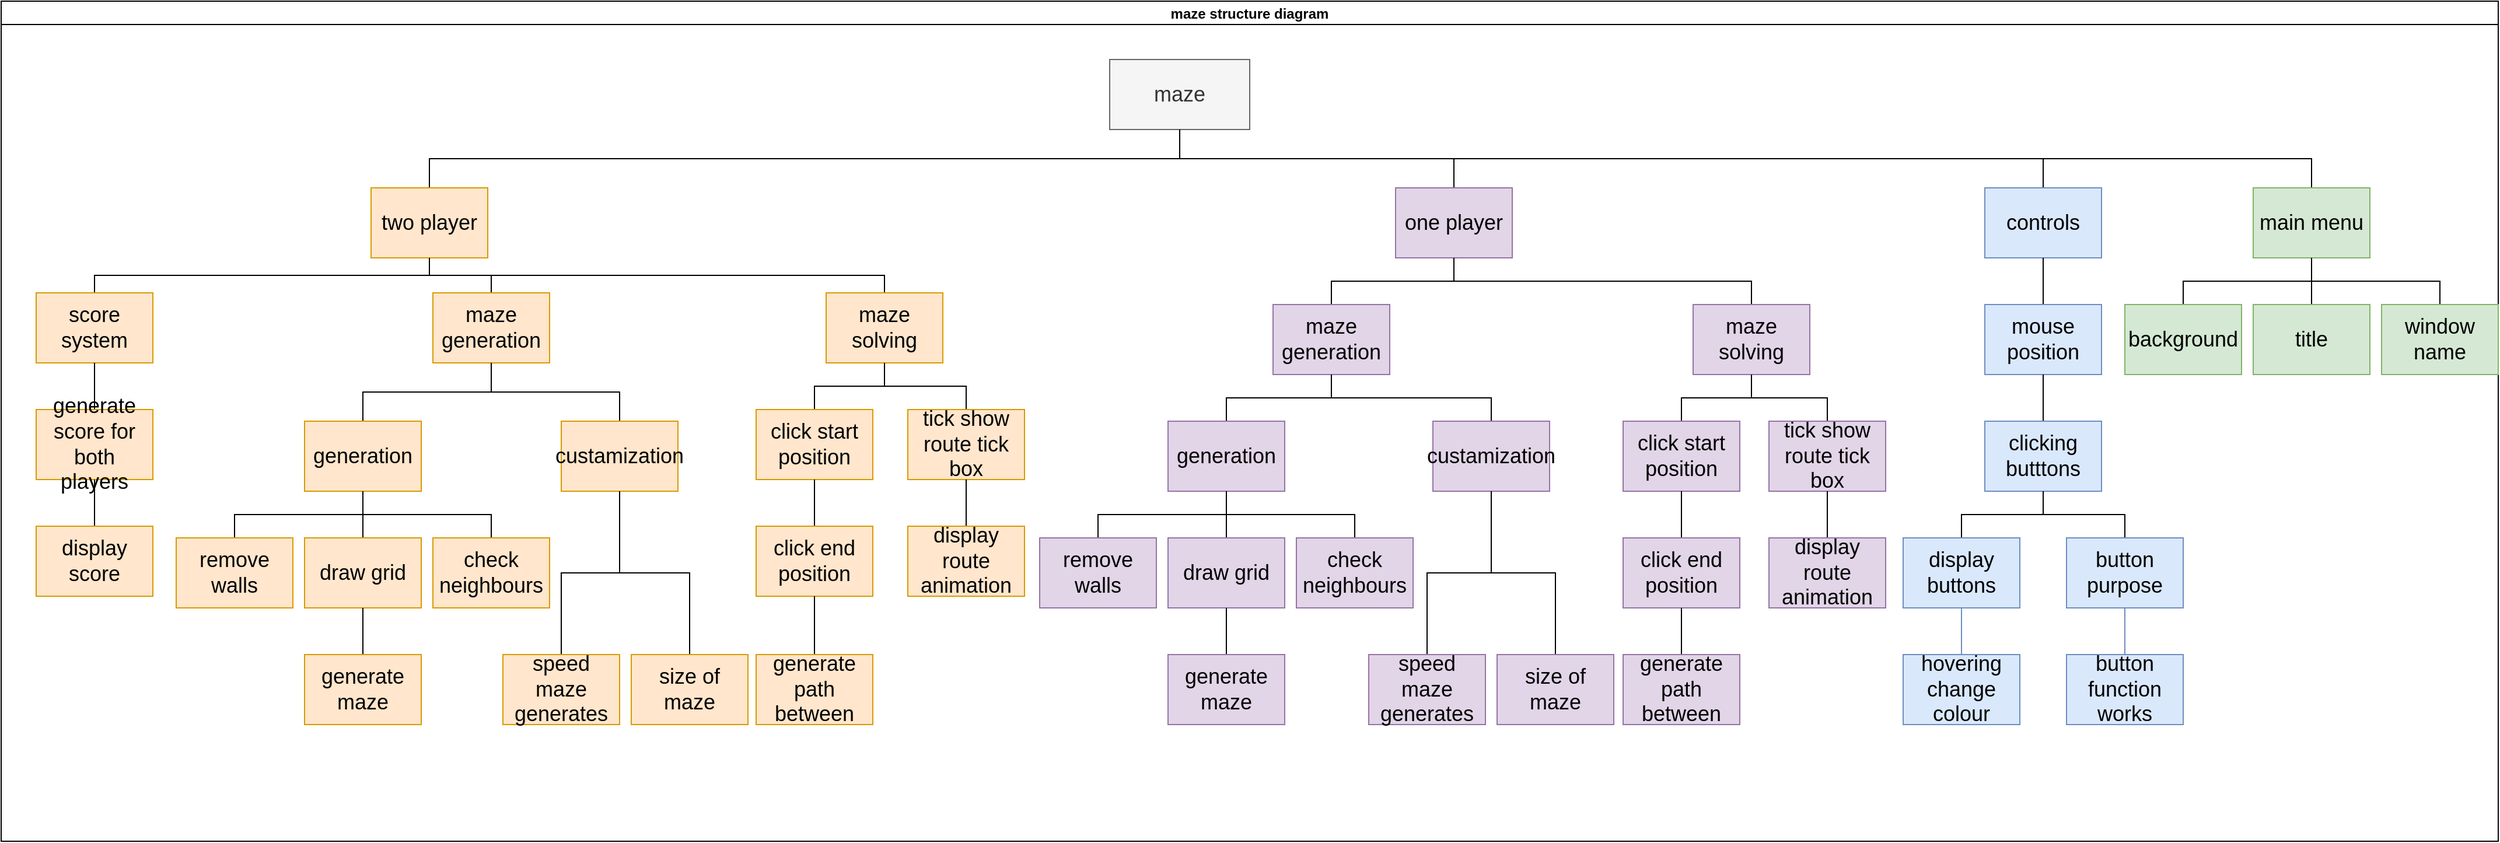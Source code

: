 <mxfile version="24.8.4">
  <diagram name="Page-1" id="97916047-d0de-89f5-080d-49f4d83e522f">
    <mxGraphModel dx="4143.5" dy="1243" grid="1" gridSize="10" guides="1" tooltips="1" connect="1" arrows="1" fold="1" page="1" pageScale="1.5" pageWidth="1169" pageHeight="827" background="none" math="0" shadow="0">
      <root>
        <mxCell id="0" />
        <mxCell id="1" parent="0" />
        <mxCell id="VyCxZXqjKWtcabLn1dJN-30" value="maze structure diagram" style="swimlane;startSize=20;horizontal=1;containerType=tree;newEdgeStyle={&quot;edgeStyle&quot;:&quot;elbowEdgeStyle&quot;,&quot;startArrow&quot;:&quot;none&quot;,&quot;endArrow&quot;:&quot;none&quot;};" vertex="1" parent="1">
          <mxGeometry x="-10" y="140" width="2140" height="720" as="geometry" />
        </mxCell>
        <UserObject label="maze" treeRoot="1" id="VyCxZXqjKWtcabLn1dJN-33">
          <mxCell style="whiteSpace=wrap;html=1;align=center;treeFolding=1;treeMoving=1;newEdgeStyle={&quot;edgeStyle&quot;:&quot;elbowEdgeStyle&quot;,&quot;startArrow&quot;:&quot;none&quot;,&quot;endArrow&quot;:&quot;none&quot;};fillColor=#f5f5f5;fontColor=#333333;strokeColor=#666666;fontSize=18;" vertex="1" parent="VyCxZXqjKWtcabLn1dJN-30">
            <mxGeometry x="950" y="50" width="120" height="60" as="geometry" />
          </mxCell>
        </UserObject>
        <mxCell id="VyCxZXqjKWtcabLn1dJN-31" value="" style="edgeStyle=elbowEdgeStyle;elbow=vertical;sourcePerimeterSpacing=0;targetPerimeterSpacing=0;startArrow=none;endArrow=none;rounded=0;curved=0;fontSize=18;" edge="1" parent="VyCxZXqjKWtcabLn1dJN-30" source="VyCxZXqjKWtcabLn1dJN-33" target="VyCxZXqjKWtcabLn1dJN-34">
          <mxGeometry relative="1" as="geometry" />
        </mxCell>
        <mxCell id="VyCxZXqjKWtcabLn1dJN-34" value="one player" style="whiteSpace=wrap;html=1;align=center;verticalAlign=middle;treeFolding=1;treeMoving=1;newEdgeStyle={&quot;edgeStyle&quot;:&quot;elbowEdgeStyle&quot;,&quot;startArrow&quot;:&quot;none&quot;,&quot;endArrow&quot;:&quot;none&quot;};fillColor=#e1d5e7;strokeColor=#9673a6;fontSize=18;" vertex="1" parent="VyCxZXqjKWtcabLn1dJN-30">
          <mxGeometry x="1195" y="160" width="100" height="60" as="geometry" />
        </mxCell>
        <mxCell id="VyCxZXqjKWtcabLn1dJN-62" value="" style="edgeStyle=elbowEdgeStyle;elbow=vertical;sourcePerimeterSpacing=0;targetPerimeterSpacing=0;startArrow=none;endArrow=none;rounded=0;curved=0;fontSize=18;" edge="1" target="VyCxZXqjKWtcabLn1dJN-63" source="VyCxZXqjKWtcabLn1dJN-34" parent="VyCxZXqjKWtcabLn1dJN-30">
          <mxGeometry relative="1" as="geometry">
            <mxPoint x="2295" y="320" as="sourcePoint" />
          </mxGeometry>
        </mxCell>
        <mxCell id="VyCxZXqjKWtcabLn1dJN-63" value="maze generation" style="whiteSpace=wrap;html=1;align=center;verticalAlign=middle;treeFolding=1;treeMoving=1;newEdgeStyle={&quot;edgeStyle&quot;:&quot;elbowEdgeStyle&quot;,&quot;startArrow&quot;:&quot;none&quot;,&quot;endArrow&quot;:&quot;none&quot;};fillColor=#e1d5e7;strokeColor=#9673a6;fontSize=18;" vertex="1" parent="VyCxZXqjKWtcabLn1dJN-30">
          <mxGeometry x="1090" y="260" width="100" height="60" as="geometry" />
        </mxCell>
        <mxCell id="VyCxZXqjKWtcabLn1dJN-64" value="" style="edgeStyle=elbowEdgeStyle;elbow=vertical;sourcePerimeterSpacing=0;targetPerimeterSpacing=0;startArrow=none;endArrow=none;rounded=0;curved=0;fontSize=18;" edge="1" target="VyCxZXqjKWtcabLn1dJN-65" source="VyCxZXqjKWtcabLn1dJN-34" parent="VyCxZXqjKWtcabLn1dJN-30">
          <mxGeometry relative="1" as="geometry">
            <mxPoint x="2225" y="410" as="sourcePoint" />
          </mxGeometry>
        </mxCell>
        <mxCell id="VyCxZXqjKWtcabLn1dJN-65" value="maze solving" style="whiteSpace=wrap;html=1;align=center;verticalAlign=middle;treeFolding=1;treeMoving=1;newEdgeStyle={&quot;edgeStyle&quot;:&quot;elbowEdgeStyle&quot;,&quot;startArrow&quot;:&quot;none&quot;,&quot;endArrow&quot;:&quot;none&quot;};fillColor=#e1d5e7;strokeColor=#9673a6;fontSize=18;" vertex="1" parent="VyCxZXqjKWtcabLn1dJN-30">
          <mxGeometry x="1450" y="260" width="100" height="60" as="geometry" />
        </mxCell>
        <mxCell id="VyCxZXqjKWtcabLn1dJN-66" value="" style="edgeStyle=elbowEdgeStyle;elbow=vertical;sourcePerimeterSpacing=0;targetPerimeterSpacing=0;startArrow=none;endArrow=none;rounded=0;curved=0;fontSize=18;" edge="1" target="VyCxZXqjKWtcabLn1dJN-67" source="VyCxZXqjKWtcabLn1dJN-65" parent="VyCxZXqjKWtcabLn1dJN-30">
          <mxGeometry relative="1" as="geometry">
            <mxPoint x="2340" y="410" as="sourcePoint" />
          </mxGeometry>
        </mxCell>
        <mxCell id="VyCxZXqjKWtcabLn1dJN-67" value="click start position" style="whiteSpace=wrap;html=1;align=center;verticalAlign=middle;treeFolding=1;treeMoving=1;newEdgeStyle={&quot;edgeStyle&quot;:&quot;elbowEdgeStyle&quot;,&quot;startArrow&quot;:&quot;none&quot;,&quot;endArrow&quot;:&quot;none&quot;};fillColor=#e1d5e7;strokeColor=#9673a6;fontSize=18;" vertex="1" parent="VyCxZXqjKWtcabLn1dJN-30">
          <mxGeometry x="1390" y="360" width="100" height="60" as="geometry" />
        </mxCell>
        <mxCell id="VyCxZXqjKWtcabLn1dJN-70" value="" style="edgeStyle=elbowEdgeStyle;elbow=vertical;sourcePerimeterSpacing=0;targetPerimeterSpacing=0;startArrow=none;endArrow=none;rounded=0;curved=0;fontSize=18;" edge="1" target="VyCxZXqjKWtcabLn1dJN-71" source="VyCxZXqjKWtcabLn1dJN-67" parent="VyCxZXqjKWtcabLn1dJN-30">
          <mxGeometry relative="1" as="geometry">
            <mxPoint x="2390" y="510" as="sourcePoint" />
          </mxGeometry>
        </mxCell>
        <mxCell id="VyCxZXqjKWtcabLn1dJN-71" value="click end position" style="whiteSpace=wrap;html=1;align=center;verticalAlign=middle;treeFolding=1;treeMoving=1;newEdgeStyle={&quot;edgeStyle&quot;:&quot;elbowEdgeStyle&quot;,&quot;startArrow&quot;:&quot;none&quot;,&quot;endArrow&quot;:&quot;none&quot;};fillColor=#e1d5e7;strokeColor=#9673a6;fontSize=18;" vertex="1" parent="VyCxZXqjKWtcabLn1dJN-30">
          <mxGeometry x="1390" y="460" width="100" height="60" as="geometry" />
        </mxCell>
        <mxCell id="VyCxZXqjKWtcabLn1dJN-72" value="" style="edgeStyle=elbowEdgeStyle;elbow=vertical;sourcePerimeterSpacing=0;targetPerimeterSpacing=0;startArrow=none;endArrow=none;rounded=0;curved=0;fontSize=18;" edge="1" target="VyCxZXqjKWtcabLn1dJN-73" source="VyCxZXqjKWtcabLn1dJN-71" parent="VyCxZXqjKWtcabLn1dJN-30">
          <mxGeometry relative="1" as="geometry">
            <mxPoint x="2330" y="610" as="sourcePoint" />
          </mxGeometry>
        </mxCell>
        <mxCell id="VyCxZXqjKWtcabLn1dJN-73" value="generate path between" style="whiteSpace=wrap;html=1;align=center;verticalAlign=middle;treeFolding=1;treeMoving=1;newEdgeStyle={&quot;edgeStyle&quot;:&quot;elbowEdgeStyle&quot;,&quot;startArrow&quot;:&quot;none&quot;,&quot;endArrow&quot;:&quot;none&quot;};fillColor=#e1d5e7;strokeColor=#9673a6;fontSize=18;" vertex="1" parent="VyCxZXqjKWtcabLn1dJN-30">
          <mxGeometry x="1390" y="560" width="100" height="60" as="geometry" />
        </mxCell>
        <mxCell id="VyCxZXqjKWtcabLn1dJN-68" value="" style="edgeStyle=elbowEdgeStyle;elbow=vertical;sourcePerimeterSpacing=0;targetPerimeterSpacing=0;startArrow=none;endArrow=none;rounded=0;curved=0;fontSize=18;" edge="1" target="VyCxZXqjKWtcabLn1dJN-69" source="VyCxZXqjKWtcabLn1dJN-65" parent="VyCxZXqjKWtcabLn1dJN-30">
          <mxGeometry relative="1" as="geometry">
            <mxPoint x="2420" y="510" as="sourcePoint" />
          </mxGeometry>
        </mxCell>
        <mxCell id="VyCxZXqjKWtcabLn1dJN-69" value="tick show route tick box" style="whiteSpace=wrap;html=1;align=center;verticalAlign=middle;treeFolding=1;treeMoving=1;newEdgeStyle={&quot;edgeStyle&quot;:&quot;elbowEdgeStyle&quot;,&quot;startArrow&quot;:&quot;none&quot;,&quot;endArrow&quot;:&quot;none&quot;};fillColor=#e1d5e7;strokeColor=#9673a6;fontSize=18;" vertex="1" parent="VyCxZXqjKWtcabLn1dJN-30">
          <mxGeometry x="1515" y="360" width="100" height="60" as="geometry" />
        </mxCell>
        <mxCell id="VyCxZXqjKWtcabLn1dJN-74" value="" style="edgeStyle=elbowEdgeStyle;elbow=vertical;sourcePerimeterSpacing=0;targetPerimeterSpacing=0;startArrow=none;endArrow=none;rounded=0;curved=0;fontSize=18;" edge="1" target="VyCxZXqjKWtcabLn1dJN-75" source="VyCxZXqjKWtcabLn1dJN-69" parent="VyCxZXqjKWtcabLn1dJN-30">
          <mxGeometry relative="1" as="geometry">
            <mxPoint x="2390" y="510" as="sourcePoint" />
          </mxGeometry>
        </mxCell>
        <mxCell id="VyCxZXqjKWtcabLn1dJN-75" value="display route animation" style="whiteSpace=wrap;html=1;align=center;verticalAlign=middle;treeFolding=1;treeMoving=1;newEdgeStyle={&quot;edgeStyle&quot;:&quot;elbowEdgeStyle&quot;,&quot;startArrow&quot;:&quot;none&quot;,&quot;endArrow&quot;:&quot;none&quot;};fillColor=#e1d5e7;strokeColor=#9673a6;fontSize=18;" vertex="1" parent="VyCxZXqjKWtcabLn1dJN-30">
          <mxGeometry x="1515" y="460" width="100" height="60" as="geometry" />
        </mxCell>
        <mxCell id="VyCxZXqjKWtcabLn1dJN-32" value="" style="edgeStyle=elbowEdgeStyle;elbow=vertical;sourcePerimeterSpacing=0;targetPerimeterSpacing=0;startArrow=none;endArrow=none;rounded=0;curved=0;fontSize=18;" edge="1" parent="VyCxZXqjKWtcabLn1dJN-30" source="VyCxZXqjKWtcabLn1dJN-33" target="VyCxZXqjKWtcabLn1dJN-35">
          <mxGeometry relative="1" as="geometry" />
        </mxCell>
        <mxCell id="VyCxZXqjKWtcabLn1dJN-35" value="controls" style="whiteSpace=wrap;html=1;align=center;verticalAlign=middle;treeFolding=1;treeMoving=1;newEdgeStyle={&quot;edgeStyle&quot;:&quot;elbowEdgeStyle&quot;,&quot;startArrow&quot;:&quot;none&quot;,&quot;endArrow&quot;:&quot;none&quot;};fillColor=#dae8fc;strokeColor=#6c8ebf;fontSize=18;" vertex="1" parent="VyCxZXqjKWtcabLn1dJN-30">
          <mxGeometry x="1700" y="160" width="100" height="60" as="geometry" />
        </mxCell>
        <mxCell id="VyCxZXqjKWtcabLn1dJN-49" value="" style="edgeStyle=elbowEdgeStyle;elbow=vertical;sourcePerimeterSpacing=0;targetPerimeterSpacing=0;startArrow=none;endArrow=none;rounded=0;curved=0;fontSize=18;" edge="1" target="VyCxZXqjKWtcabLn1dJN-50" source="VyCxZXqjKWtcabLn1dJN-35" parent="VyCxZXqjKWtcabLn1dJN-30">
          <mxGeometry relative="1" as="geometry">
            <mxPoint x="1690" y="630" as="sourcePoint" />
          </mxGeometry>
        </mxCell>
        <mxCell id="VyCxZXqjKWtcabLn1dJN-50" value="mouse position" style="whiteSpace=wrap;html=1;align=center;verticalAlign=middle;treeFolding=1;treeMoving=1;newEdgeStyle={&quot;edgeStyle&quot;:&quot;elbowEdgeStyle&quot;,&quot;startArrow&quot;:&quot;none&quot;,&quot;endArrow&quot;:&quot;none&quot;};fillColor=#dae8fc;strokeColor=#6c8ebf;fontSize=18;" vertex="1" parent="VyCxZXqjKWtcabLn1dJN-30">
          <mxGeometry x="1700" y="260" width="100" height="60" as="geometry" />
        </mxCell>
        <mxCell id="VyCxZXqjKWtcabLn1dJN-51" value="" style="edgeStyle=elbowEdgeStyle;elbow=vertical;sourcePerimeterSpacing=0;targetPerimeterSpacing=0;startArrow=none;endArrow=none;rounded=0;curved=0;fontSize=18;" edge="1" target="VyCxZXqjKWtcabLn1dJN-52" source="VyCxZXqjKWtcabLn1dJN-50" parent="VyCxZXqjKWtcabLn1dJN-30">
          <mxGeometry relative="1" as="geometry">
            <mxPoint x="1760" y="720" as="sourcePoint" />
          </mxGeometry>
        </mxCell>
        <mxCell id="VyCxZXqjKWtcabLn1dJN-52" value="clicking butttons" style="whiteSpace=wrap;html=1;align=center;verticalAlign=middle;treeFolding=1;treeMoving=1;newEdgeStyle={&quot;edgeStyle&quot;:&quot;elbowEdgeStyle&quot;,&quot;startArrow&quot;:&quot;none&quot;,&quot;endArrow&quot;:&quot;none&quot;};fillColor=#dae8fc;strokeColor=#6c8ebf;fontSize=18;" vertex="1" parent="VyCxZXqjKWtcabLn1dJN-30">
          <mxGeometry x="1700" y="360" width="100" height="60" as="geometry" />
        </mxCell>
        <mxCell id="VyCxZXqjKWtcabLn1dJN-53" value="" style="edgeStyle=elbowEdgeStyle;elbow=vertical;sourcePerimeterSpacing=0;targetPerimeterSpacing=0;startArrow=none;endArrow=none;rounded=0;curved=0;fontSize=18;" edge="1" target="VyCxZXqjKWtcabLn1dJN-54" source="VyCxZXqjKWtcabLn1dJN-52" parent="VyCxZXqjKWtcabLn1dJN-30">
          <mxGeometry relative="1" as="geometry">
            <mxPoint x="1760" y="820" as="sourcePoint" />
          </mxGeometry>
        </mxCell>
        <mxCell id="VyCxZXqjKWtcabLn1dJN-54" value="display buttons" style="whiteSpace=wrap;html=1;align=center;verticalAlign=middle;treeFolding=1;treeMoving=1;newEdgeStyle={&quot;edgeStyle&quot;:&quot;elbowEdgeStyle&quot;,&quot;startArrow&quot;:&quot;none&quot;,&quot;endArrow&quot;:&quot;none&quot;};fillColor=#dae8fc;strokeColor=#6c8ebf;fontSize=18;" vertex="1" parent="VyCxZXqjKWtcabLn1dJN-30">
          <mxGeometry x="1630" y="460" width="100" height="60" as="geometry" />
        </mxCell>
        <mxCell id="VyCxZXqjKWtcabLn1dJN-59" value="" style="edgeStyle=elbowEdgeStyle;elbow=vertical;sourcePerimeterSpacing=0;targetPerimeterSpacing=0;startArrow=none;endArrow=none;rounded=0;curved=0;fillColor=#dae8fc;strokeColor=#6c8ebf;fontSize=18;" edge="1" target="VyCxZXqjKWtcabLn1dJN-60" source="VyCxZXqjKWtcabLn1dJN-54" parent="VyCxZXqjKWtcabLn1dJN-30">
          <mxGeometry relative="1" as="geometry">
            <mxPoint x="1780" y="910" as="sourcePoint" />
          </mxGeometry>
        </mxCell>
        <mxCell id="VyCxZXqjKWtcabLn1dJN-60" value="hovering change colour" style="whiteSpace=wrap;html=1;align=center;verticalAlign=middle;treeFolding=1;treeMoving=1;newEdgeStyle={&quot;edgeStyle&quot;:&quot;elbowEdgeStyle&quot;,&quot;startArrow&quot;:&quot;none&quot;,&quot;endArrow&quot;:&quot;none&quot;};fillColor=#dae8fc;strokeColor=#6c8ebf;fontSize=18;" vertex="1" parent="VyCxZXqjKWtcabLn1dJN-30">
          <mxGeometry x="1630" y="560" width="100" height="60" as="geometry" />
        </mxCell>
        <mxCell id="VyCxZXqjKWtcabLn1dJN-55" value="" style="edgeStyle=elbowEdgeStyle;elbow=vertical;sourcePerimeterSpacing=0;targetPerimeterSpacing=0;startArrow=none;endArrow=none;rounded=0;curved=0;fontSize=18;" edge="1" target="VyCxZXqjKWtcabLn1dJN-56" source="VyCxZXqjKWtcabLn1dJN-52" parent="VyCxZXqjKWtcabLn1dJN-30">
          <mxGeometry relative="1" as="geometry">
            <mxPoint x="1760" y="920" as="sourcePoint" />
          </mxGeometry>
        </mxCell>
        <mxCell id="VyCxZXqjKWtcabLn1dJN-56" value="button purpose" style="whiteSpace=wrap;html=1;align=center;verticalAlign=middle;treeFolding=1;treeMoving=1;newEdgeStyle={&quot;edgeStyle&quot;:&quot;elbowEdgeStyle&quot;,&quot;startArrow&quot;:&quot;none&quot;,&quot;endArrow&quot;:&quot;none&quot;};fillColor=#dae8fc;strokeColor=#6c8ebf;fontSize=18;" vertex="1" parent="VyCxZXqjKWtcabLn1dJN-30">
          <mxGeometry x="1770" y="460" width="100" height="60" as="geometry" />
        </mxCell>
        <mxCell id="VyCxZXqjKWtcabLn1dJN-57" value="" style="edgeStyle=elbowEdgeStyle;elbow=vertical;sourcePerimeterSpacing=0;targetPerimeterSpacing=0;startArrow=none;endArrow=none;rounded=0;curved=0;fillColor=#dae8fc;strokeColor=#6c8ebf;fontSize=18;" edge="1" target="VyCxZXqjKWtcabLn1dJN-58" source="VyCxZXqjKWtcabLn1dJN-56" parent="VyCxZXqjKWtcabLn1dJN-30">
          <mxGeometry relative="1" as="geometry">
            <mxPoint x="1780" y="910" as="sourcePoint" />
          </mxGeometry>
        </mxCell>
        <mxCell id="VyCxZXqjKWtcabLn1dJN-58" value="button function works" style="whiteSpace=wrap;html=1;align=center;verticalAlign=middle;treeFolding=1;treeMoving=1;newEdgeStyle={&quot;edgeStyle&quot;:&quot;elbowEdgeStyle&quot;,&quot;startArrow&quot;:&quot;none&quot;,&quot;endArrow&quot;:&quot;none&quot;};fillColor=#dae8fc;strokeColor=#6c8ebf;fontSize=18;" vertex="1" parent="VyCxZXqjKWtcabLn1dJN-30">
          <mxGeometry x="1770" y="560" width="100" height="60" as="geometry" />
        </mxCell>
        <mxCell id="VyCxZXqjKWtcabLn1dJN-38" value="" style="edgeStyle=elbowEdgeStyle;elbow=vertical;sourcePerimeterSpacing=0;targetPerimeterSpacing=0;startArrow=none;endArrow=none;rounded=0;curved=0;fontSize=18;" edge="1" target="VyCxZXqjKWtcabLn1dJN-39" source="VyCxZXqjKWtcabLn1dJN-33" parent="VyCxZXqjKWtcabLn1dJN-30">
          <mxGeometry relative="1" as="geometry">
            <mxPoint x="765" y="630" as="sourcePoint" />
          </mxGeometry>
        </mxCell>
        <mxCell id="VyCxZXqjKWtcabLn1dJN-39" value="main menu" style="whiteSpace=wrap;html=1;align=center;verticalAlign=middle;treeFolding=1;treeMoving=1;newEdgeStyle={&quot;edgeStyle&quot;:&quot;elbowEdgeStyle&quot;,&quot;startArrow&quot;:&quot;none&quot;,&quot;endArrow&quot;:&quot;none&quot;};fillColor=#d5e8d4;strokeColor=#82b366;fontSize=18;" vertex="1" parent="VyCxZXqjKWtcabLn1dJN-30">
          <mxGeometry x="1930" y="160" width="100" height="60" as="geometry" />
        </mxCell>
        <mxCell id="VyCxZXqjKWtcabLn1dJN-41" value="" style="edgeStyle=elbowEdgeStyle;elbow=vertical;sourcePerimeterSpacing=0;targetPerimeterSpacing=0;startArrow=none;endArrow=none;rounded=0;curved=0;fontSize=18;" edge="1" target="VyCxZXqjKWtcabLn1dJN-42" source="VyCxZXqjKWtcabLn1dJN-39" parent="VyCxZXqjKWtcabLn1dJN-30">
          <mxGeometry relative="1" as="geometry">
            <mxPoint x="1700" y="630" as="sourcePoint" />
          </mxGeometry>
        </mxCell>
        <mxCell id="VyCxZXqjKWtcabLn1dJN-42" value="background" style="whiteSpace=wrap;html=1;align=center;verticalAlign=middle;treeFolding=1;treeMoving=1;newEdgeStyle={&quot;edgeStyle&quot;:&quot;elbowEdgeStyle&quot;,&quot;startArrow&quot;:&quot;none&quot;,&quot;endArrow&quot;:&quot;none&quot;};fillColor=#d5e8d4;strokeColor=#82b366;fontSize=18;" vertex="1" parent="VyCxZXqjKWtcabLn1dJN-30">
          <mxGeometry x="1820" y="260" width="100" height="60" as="geometry" />
        </mxCell>
        <mxCell id="VyCxZXqjKWtcabLn1dJN-45" value="" style="edgeStyle=elbowEdgeStyle;elbow=vertical;sourcePerimeterSpacing=0;targetPerimeterSpacing=0;startArrow=none;endArrow=none;rounded=0;curved=0;fontSize=18;" edge="1" target="VyCxZXqjKWtcabLn1dJN-46" source="VyCxZXqjKWtcabLn1dJN-39" parent="VyCxZXqjKWtcabLn1dJN-30">
          <mxGeometry relative="1" as="geometry">
            <mxPoint x="1880" y="720" as="sourcePoint" />
          </mxGeometry>
        </mxCell>
        <mxCell id="VyCxZXqjKWtcabLn1dJN-46" value="title" style="whiteSpace=wrap;html=1;align=center;verticalAlign=middle;treeFolding=1;treeMoving=1;newEdgeStyle={&quot;edgeStyle&quot;:&quot;elbowEdgeStyle&quot;,&quot;startArrow&quot;:&quot;none&quot;,&quot;endArrow&quot;:&quot;none&quot;};fillColor=#d5e8d4;strokeColor=#82b366;fontSize=18;" vertex="1" parent="VyCxZXqjKWtcabLn1dJN-30">
          <mxGeometry x="1930" y="260" width="100" height="60" as="geometry" />
        </mxCell>
        <mxCell id="VyCxZXqjKWtcabLn1dJN-47" value="" style="edgeStyle=elbowEdgeStyle;elbow=vertical;sourcePerimeterSpacing=0;targetPerimeterSpacing=0;startArrow=none;endArrow=none;rounded=0;curved=0;fontSize=18;" edge="1" target="VyCxZXqjKWtcabLn1dJN-48" source="VyCxZXqjKWtcabLn1dJN-39" parent="VyCxZXqjKWtcabLn1dJN-30">
          <mxGeometry relative="1" as="geometry">
            <mxPoint x="1880" y="720" as="sourcePoint" />
          </mxGeometry>
        </mxCell>
        <mxCell id="VyCxZXqjKWtcabLn1dJN-48" value="window name" style="whiteSpace=wrap;html=1;align=center;verticalAlign=middle;treeFolding=1;treeMoving=1;newEdgeStyle={&quot;edgeStyle&quot;:&quot;elbowEdgeStyle&quot;,&quot;startArrow&quot;:&quot;none&quot;,&quot;endArrow&quot;:&quot;none&quot;};fillColor=#d5e8d4;strokeColor=#82b366;fontSize=18;" vertex="1" parent="VyCxZXqjKWtcabLn1dJN-30">
          <mxGeometry x="2040" y="260" width="100" height="60" as="geometry" />
        </mxCell>
        <mxCell id="VyCxZXqjKWtcabLn1dJN-36" value="" style="edgeStyle=elbowEdgeStyle;elbow=vertical;sourcePerimeterSpacing=0;targetPerimeterSpacing=0;startArrow=none;endArrow=none;rounded=0;curved=0;fontSize=18;" edge="1" target="VyCxZXqjKWtcabLn1dJN-37" source="VyCxZXqjKWtcabLn1dJN-33" parent="VyCxZXqjKWtcabLn1dJN-30">
          <mxGeometry relative="1" as="geometry">
            <mxPoint x="975" y="630" as="sourcePoint" />
          </mxGeometry>
        </mxCell>
        <mxCell id="VyCxZXqjKWtcabLn1dJN-76" value="" style="edgeStyle=elbowEdgeStyle;elbow=vertical;sourcePerimeterSpacing=0;targetPerimeterSpacing=0;startArrow=none;endArrow=none;rounded=0;curved=0;fontSize=18;" edge="1" target="VyCxZXqjKWtcabLn1dJN-77" source="VyCxZXqjKWtcabLn1dJN-63" parent="VyCxZXqjKWtcabLn1dJN-30">
          <mxGeometry relative="1" as="geometry">
            <mxPoint x="1435" y="410" as="sourcePoint" />
          </mxGeometry>
        </mxCell>
        <mxCell id="VyCxZXqjKWtcabLn1dJN-77" value="custamization" style="whiteSpace=wrap;html=1;align=center;verticalAlign=middle;treeFolding=1;treeMoving=1;newEdgeStyle={&quot;edgeStyle&quot;:&quot;elbowEdgeStyle&quot;,&quot;startArrow&quot;:&quot;none&quot;,&quot;endArrow&quot;:&quot;none&quot;};fillColor=#e1d5e7;strokeColor=#9673a6;fontSize=18;" vertex="1" parent="VyCxZXqjKWtcabLn1dJN-30">
          <mxGeometry x="1227" y="360" width="100" height="60" as="geometry" />
        </mxCell>
        <mxCell id="VyCxZXqjKWtcabLn1dJN-78" value="" style="edgeStyle=elbowEdgeStyle;elbow=vertical;sourcePerimeterSpacing=0;targetPerimeterSpacing=0;startArrow=none;endArrow=none;rounded=0;curved=0;fontSize=18;" edge="1" target="VyCxZXqjKWtcabLn1dJN-79" source="VyCxZXqjKWtcabLn1dJN-63" parent="VyCxZXqjKWtcabLn1dJN-30">
          <mxGeometry relative="1" as="geometry">
            <mxPoint x="1290" y="510" as="sourcePoint" />
          </mxGeometry>
        </mxCell>
        <mxCell id="VyCxZXqjKWtcabLn1dJN-79" value="generation" style="whiteSpace=wrap;html=1;align=center;verticalAlign=middle;treeFolding=1;treeMoving=1;newEdgeStyle={&quot;edgeStyle&quot;:&quot;elbowEdgeStyle&quot;,&quot;startArrow&quot;:&quot;none&quot;,&quot;endArrow&quot;:&quot;none&quot;};fillColor=#e1d5e7;strokeColor=#9673a6;fontSize=18;" vertex="1" parent="VyCxZXqjKWtcabLn1dJN-30">
          <mxGeometry x="1000" y="360" width="100" height="60" as="geometry" />
        </mxCell>
        <mxCell id="VyCxZXqjKWtcabLn1dJN-80" value="" style="edgeStyle=elbowEdgeStyle;elbow=vertical;sourcePerimeterSpacing=0;targetPerimeterSpacing=0;startArrow=none;endArrow=none;rounded=0;curved=0;fontSize=18;" edge="1" target="VyCxZXqjKWtcabLn1dJN-81" source="VyCxZXqjKWtcabLn1dJN-79" parent="VyCxZXqjKWtcabLn1dJN-30">
          <mxGeometry relative="1" as="geometry">
            <mxPoint x="1310" y="510" as="sourcePoint" />
          </mxGeometry>
        </mxCell>
        <mxCell id="VyCxZXqjKWtcabLn1dJN-81" value="draw grid" style="whiteSpace=wrap;html=1;align=center;verticalAlign=middle;treeFolding=1;treeMoving=1;newEdgeStyle={&quot;edgeStyle&quot;:&quot;elbowEdgeStyle&quot;,&quot;startArrow&quot;:&quot;none&quot;,&quot;endArrow&quot;:&quot;none&quot;};fillColor=#e1d5e7;strokeColor=#9673a6;fontSize=18;" vertex="1" parent="VyCxZXqjKWtcabLn1dJN-30">
          <mxGeometry x="1000" y="460" width="100" height="60" as="geometry" />
        </mxCell>
        <mxCell id="VyCxZXqjKWtcabLn1dJN-86" value="" style="edgeStyle=elbowEdgeStyle;elbow=vertical;sourcePerimeterSpacing=0;targetPerimeterSpacing=0;startArrow=none;endArrow=none;rounded=0;curved=0;fontSize=18;" edge="1" target="VyCxZXqjKWtcabLn1dJN-87" source="VyCxZXqjKWtcabLn1dJN-79" parent="VyCxZXqjKWtcabLn1dJN-30">
          <mxGeometry relative="1" as="geometry">
            <mxPoint x="1240" y="610" as="sourcePoint" />
          </mxGeometry>
        </mxCell>
        <mxCell id="VyCxZXqjKWtcabLn1dJN-87" value="check neighbours" style="whiteSpace=wrap;html=1;align=center;verticalAlign=middle;treeFolding=1;treeMoving=1;newEdgeStyle={&quot;edgeStyle&quot;:&quot;elbowEdgeStyle&quot;,&quot;startArrow&quot;:&quot;none&quot;,&quot;endArrow&quot;:&quot;none&quot;};fillColor=#e1d5e7;strokeColor=#9673a6;fontSize=18;" vertex="1" parent="VyCxZXqjKWtcabLn1dJN-30">
          <mxGeometry x="1110" y="460" width="100" height="60" as="geometry" />
        </mxCell>
        <mxCell id="VyCxZXqjKWtcabLn1dJN-88" value="" style="edgeStyle=elbowEdgeStyle;elbow=vertical;sourcePerimeterSpacing=0;targetPerimeterSpacing=0;startArrow=none;endArrow=none;rounded=0;curved=0;fontSize=18;" edge="1" target="VyCxZXqjKWtcabLn1dJN-89" source="VyCxZXqjKWtcabLn1dJN-79" parent="VyCxZXqjKWtcabLn1dJN-30">
          <mxGeometry relative="1" as="geometry">
            <mxPoint x="1240" y="610" as="sourcePoint" />
          </mxGeometry>
        </mxCell>
        <mxCell id="VyCxZXqjKWtcabLn1dJN-89" value="remove walls" style="whiteSpace=wrap;html=1;align=center;verticalAlign=middle;treeFolding=1;treeMoving=1;newEdgeStyle={&quot;edgeStyle&quot;:&quot;elbowEdgeStyle&quot;,&quot;startArrow&quot;:&quot;none&quot;,&quot;endArrow&quot;:&quot;none&quot;};fillColor=#e1d5e7;strokeColor=#9673a6;fontSize=18;" vertex="1" parent="VyCxZXqjKWtcabLn1dJN-30">
          <mxGeometry x="890" y="460" width="100" height="60" as="geometry" />
        </mxCell>
        <mxCell id="VyCxZXqjKWtcabLn1dJN-90" value="" style="edgeStyle=elbowEdgeStyle;elbow=vertical;sourcePerimeterSpacing=0;targetPerimeterSpacing=0;startArrow=none;endArrow=none;rounded=0;curved=0;fontSize=18;" edge="1" target="VyCxZXqjKWtcabLn1dJN-91" source="VyCxZXqjKWtcabLn1dJN-81" parent="VyCxZXqjKWtcabLn1dJN-30">
          <mxGeometry relative="1" as="geometry">
            <mxPoint x="1240" y="610" as="sourcePoint" />
          </mxGeometry>
        </mxCell>
        <mxCell id="VyCxZXqjKWtcabLn1dJN-91" value="generate maze" style="whiteSpace=wrap;html=1;align=center;verticalAlign=middle;treeFolding=1;treeMoving=1;newEdgeStyle={&quot;edgeStyle&quot;:&quot;elbowEdgeStyle&quot;,&quot;startArrow&quot;:&quot;none&quot;,&quot;endArrow&quot;:&quot;none&quot;};fillColor=#e1d5e7;strokeColor=#9673a6;fontSize=18;" vertex="1" parent="VyCxZXqjKWtcabLn1dJN-30">
          <mxGeometry x="1000" y="560" width="100" height="60" as="geometry" />
        </mxCell>
        <mxCell id="VyCxZXqjKWtcabLn1dJN-92" value="" style="edgeStyle=elbowEdgeStyle;elbow=vertical;sourcePerimeterSpacing=0;targetPerimeterSpacing=0;startArrow=none;endArrow=none;rounded=0;curved=0;fontSize=18;" edge="1" target="VyCxZXqjKWtcabLn1dJN-93" source="VyCxZXqjKWtcabLn1dJN-77" parent="VyCxZXqjKWtcabLn1dJN-30">
          <mxGeometry relative="1" as="geometry">
            <mxPoint x="1272" y="510" as="sourcePoint" />
          </mxGeometry>
        </mxCell>
        <mxCell id="VyCxZXqjKWtcabLn1dJN-93" value="size of maze" style="whiteSpace=wrap;html=1;align=center;verticalAlign=middle;treeFolding=1;treeMoving=1;newEdgeStyle={&quot;edgeStyle&quot;:&quot;elbowEdgeStyle&quot;,&quot;startArrow&quot;:&quot;none&quot;,&quot;endArrow&quot;:&quot;none&quot;};fillColor=#e1d5e7;strokeColor=#9673a6;fontSize=18;" vertex="1" parent="VyCxZXqjKWtcabLn1dJN-30">
          <mxGeometry x="1282" y="560" width="100" height="60" as="geometry" />
        </mxCell>
        <mxCell id="VyCxZXqjKWtcabLn1dJN-94" value="" style="edgeStyle=elbowEdgeStyle;elbow=vertical;sourcePerimeterSpacing=0;targetPerimeterSpacing=0;startArrow=none;endArrow=none;rounded=0;curved=0;fontSize=18;" edge="1" target="VyCxZXqjKWtcabLn1dJN-95" source="VyCxZXqjKWtcabLn1dJN-77" parent="VyCxZXqjKWtcabLn1dJN-30">
          <mxGeometry relative="1" as="geometry">
            <mxPoint x="1597" y="560" as="sourcePoint" />
          </mxGeometry>
        </mxCell>
        <mxCell id="VyCxZXqjKWtcabLn1dJN-95" value="speed maze generates" style="whiteSpace=wrap;html=1;align=center;verticalAlign=middle;treeFolding=1;treeMoving=1;newEdgeStyle={&quot;edgeStyle&quot;:&quot;elbowEdgeStyle&quot;,&quot;startArrow&quot;:&quot;none&quot;,&quot;endArrow&quot;:&quot;none&quot;};fillColor=#e1d5e7;strokeColor=#9673a6;fontSize=18;" vertex="1" parent="VyCxZXqjKWtcabLn1dJN-30">
          <mxGeometry x="1172" y="560" width="100" height="60" as="geometry" />
        </mxCell>
        <mxCell id="VyCxZXqjKWtcabLn1dJN-37" value="two player" style="whiteSpace=wrap;html=1;align=center;verticalAlign=middle;treeFolding=1;treeMoving=1;newEdgeStyle={&quot;edgeStyle&quot;:&quot;elbowEdgeStyle&quot;,&quot;startArrow&quot;:&quot;none&quot;,&quot;endArrow&quot;:&quot;none&quot;};fillColor=#ffe6cc;strokeColor=#d79b00;fontSize=18;" vertex="1" parent="VyCxZXqjKWtcabLn1dJN-30">
          <mxGeometry x="317" y="160" width="100" height="60" as="geometry" />
        </mxCell>
        <mxCell id="VyCxZXqjKWtcabLn1dJN-96" value="" style="edgeStyle=elbowEdgeStyle;elbow=vertical;sourcePerimeterSpacing=0;targetPerimeterSpacing=0;startArrow=none;endArrow=none;rounded=0;curved=0;fontSize=18;" edge="1" target="VyCxZXqjKWtcabLn1dJN-97" source="VyCxZXqjKWtcabLn1dJN-37" parent="VyCxZXqjKWtcabLn1dJN-30">
          <mxGeometry relative="1" as="geometry">
            <mxPoint x="922" y="270" as="sourcePoint" />
          </mxGeometry>
        </mxCell>
        <mxCell id="VyCxZXqjKWtcabLn1dJN-97" value="maze generation" style="whiteSpace=wrap;html=1;align=center;verticalAlign=middle;treeFolding=1;treeMoving=1;newEdgeStyle={&quot;edgeStyle&quot;:&quot;elbowEdgeStyle&quot;,&quot;startArrow&quot;:&quot;none&quot;,&quot;endArrow&quot;:&quot;none&quot;};fillColor=#ffe6cc;strokeColor=#d79b00;fontSize=18;" vertex="1" parent="VyCxZXqjKWtcabLn1dJN-30">
          <mxGeometry x="370" y="250" width="100" height="60" as="geometry" />
        </mxCell>
        <mxCell id="VyCxZXqjKWtcabLn1dJN-112" value="" style="edgeStyle=elbowEdgeStyle;elbow=vertical;sourcePerimeterSpacing=0;targetPerimeterSpacing=0;startArrow=none;endArrow=none;rounded=0;curved=0;fontSize=18;" edge="1" target="VyCxZXqjKWtcabLn1dJN-113" source="VyCxZXqjKWtcabLn1dJN-97" parent="VyCxZXqjKWtcabLn1dJN-30">
          <mxGeometry relative="1" as="geometry">
            <mxPoint x="540" y="440" as="sourcePoint" />
          </mxGeometry>
        </mxCell>
        <mxCell id="VyCxZXqjKWtcabLn1dJN-113" value="generation" style="whiteSpace=wrap;html=1;align=center;verticalAlign=middle;treeFolding=1;treeMoving=1;newEdgeStyle={&quot;edgeStyle&quot;:&quot;elbowEdgeStyle&quot;,&quot;startArrow&quot;:&quot;none&quot;,&quot;endArrow&quot;:&quot;none&quot;};fillColor=#ffe6cc;strokeColor=#d79b00;fontSize=18;" vertex="1" parent="VyCxZXqjKWtcabLn1dJN-30">
          <mxGeometry x="260" y="360" width="100" height="60" as="geometry" />
        </mxCell>
        <mxCell id="VyCxZXqjKWtcabLn1dJN-114" value="" style="edgeStyle=elbowEdgeStyle;elbow=vertical;sourcePerimeterSpacing=0;targetPerimeterSpacing=0;startArrow=none;endArrow=none;rounded=0;curved=0;fontSize=18;" edge="1" target="VyCxZXqjKWtcabLn1dJN-115" source="VyCxZXqjKWtcabLn1dJN-113" parent="VyCxZXqjKWtcabLn1dJN-30">
          <mxGeometry relative="1" as="geometry">
            <mxPoint x="330" y="430" as="sourcePoint" />
          </mxGeometry>
        </mxCell>
        <mxCell id="VyCxZXqjKWtcabLn1dJN-115" value="draw grid" style="whiteSpace=wrap;html=1;align=center;verticalAlign=middle;treeFolding=1;treeMoving=1;newEdgeStyle={&quot;edgeStyle&quot;:&quot;elbowEdgeStyle&quot;,&quot;startArrow&quot;:&quot;none&quot;,&quot;endArrow&quot;:&quot;none&quot;};fillColor=#ffe6cc;strokeColor=#d79b00;fontSize=18;" vertex="1" parent="VyCxZXqjKWtcabLn1dJN-30">
          <mxGeometry x="260" y="460" width="100" height="60" as="geometry" />
        </mxCell>
        <mxCell id="VyCxZXqjKWtcabLn1dJN-126" value="" style="edgeStyle=elbowEdgeStyle;elbow=vertical;sourcePerimeterSpacing=0;targetPerimeterSpacing=0;startArrow=none;endArrow=none;rounded=0;curved=0;fontSize=18;" edge="1" target="VyCxZXqjKWtcabLn1dJN-127" source="VyCxZXqjKWtcabLn1dJN-115" parent="VyCxZXqjKWtcabLn1dJN-30">
          <mxGeometry relative="1" as="geometry">
            <mxPoint x="310" y="540" as="sourcePoint" />
          </mxGeometry>
        </mxCell>
        <mxCell id="VyCxZXqjKWtcabLn1dJN-127" value="generate maze" style="whiteSpace=wrap;html=1;align=center;verticalAlign=middle;treeFolding=1;treeMoving=1;newEdgeStyle={&quot;edgeStyle&quot;:&quot;elbowEdgeStyle&quot;,&quot;startArrow&quot;:&quot;none&quot;,&quot;endArrow&quot;:&quot;none&quot;};fillColor=#ffe6cc;strokeColor=#d79b00;fontSize=18;" vertex="1" parent="VyCxZXqjKWtcabLn1dJN-30">
          <mxGeometry x="260" y="560" width="100" height="60" as="geometry" />
        </mxCell>
        <mxCell id="VyCxZXqjKWtcabLn1dJN-116" value="" style="edgeStyle=elbowEdgeStyle;elbow=vertical;sourcePerimeterSpacing=0;targetPerimeterSpacing=0;startArrow=none;endArrow=none;rounded=0;curved=0;fontSize=18;" edge="1" target="VyCxZXqjKWtcabLn1dJN-117" source="VyCxZXqjKWtcabLn1dJN-113" parent="VyCxZXqjKWtcabLn1dJN-30">
          <mxGeometry relative="1" as="geometry">
            <mxPoint x="310" y="540" as="sourcePoint" />
          </mxGeometry>
        </mxCell>
        <mxCell id="VyCxZXqjKWtcabLn1dJN-117" value="check neighbours" style="whiteSpace=wrap;html=1;align=center;verticalAlign=middle;treeFolding=1;treeMoving=1;newEdgeStyle={&quot;edgeStyle&quot;:&quot;elbowEdgeStyle&quot;,&quot;startArrow&quot;:&quot;none&quot;,&quot;endArrow&quot;:&quot;none&quot;};fillColor=#ffe6cc;strokeColor=#d79b00;fontSize=18;" vertex="1" parent="VyCxZXqjKWtcabLn1dJN-30">
          <mxGeometry x="370" y="460" width="100" height="60" as="geometry" />
        </mxCell>
        <mxCell id="VyCxZXqjKWtcabLn1dJN-118" value="" style="edgeStyle=elbowEdgeStyle;elbow=vertical;sourcePerimeterSpacing=0;targetPerimeterSpacing=0;startArrow=none;endArrow=none;rounded=0;curved=0;fontSize=18;" edge="1" target="VyCxZXqjKWtcabLn1dJN-119" source="VyCxZXqjKWtcabLn1dJN-113" parent="VyCxZXqjKWtcabLn1dJN-30">
          <mxGeometry relative="1" as="geometry">
            <mxPoint x="310" y="540" as="sourcePoint" />
          </mxGeometry>
        </mxCell>
        <mxCell id="VyCxZXqjKWtcabLn1dJN-119" value="remove walls" style="whiteSpace=wrap;html=1;align=center;verticalAlign=middle;treeFolding=1;treeMoving=1;newEdgeStyle={&quot;edgeStyle&quot;:&quot;elbowEdgeStyle&quot;,&quot;startArrow&quot;:&quot;none&quot;,&quot;endArrow&quot;:&quot;none&quot;};fillColor=#ffe6cc;strokeColor=#d79b00;fontSize=18;" vertex="1" parent="VyCxZXqjKWtcabLn1dJN-30">
          <mxGeometry x="150" y="460" width="100" height="60" as="geometry" />
        </mxCell>
        <mxCell id="VyCxZXqjKWtcabLn1dJN-110" value="" style="edgeStyle=elbowEdgeStyle;elbow=vertical;sourcePerimeterSpacing=0;targetPerimeterSpacing=0;startArrow=none;endArrow=none;rounded=0;curved=0;fontSize=18;" edge="1" target="VyCxZXqjKWtcabLn1dJN-111" source="VyCxZXqjKWtcabLn1dJN-97" parent="VyCxZXqjKWtcabLn1dJN-30">
          <mxGeometry relative="1" as="geometry">
            <mxPoint x="890" y="340" as="sourcePoint" />
          </mxGeometry>
        </mxCell>
        <mxCell id="VyCxZXqjKWtcabLn1dJN-111" value="custamization" style="whiteSpace=wrap;html=1;align=center;verticalAlign=middle;treeFolding=1;treeMoving=1;newEdgeStyle={&quot;edgeStyle&quot;:&quot;elbowEdgeStyle&quot;,&quot;startArrow&quot;:&quot;none&quot;,&quot;endArrow&quot;:&quot;none&quot;};fillColor=#ffe6cc;strokeColor=#d79b00;fontSize=18;" vertex="1" parent="VyCxZXqjKWtcabLn1dJN-30">
          <mxGeometry x="480" y="360" width="100" height="60" as="geometry" />
        </mxCell>
        <mxCell id="VyCxZXqjKWtcabLn1dJN-121" value="" style="edgeStyle=elbowEdgeStyle;elbow=vertical;sourcePerimeterSpacing=0;targetPerimeterSpacing=0;startArrow=none;endArrow=none;rounded=0;curved=0;fontSize=18;" edge="1" target="VyCxZXqjKWtcabLn1dJN-122" source="VyCxZXqjKWtcabLn1dJN-111" parent="VyCxZXqjKWtcabLn1dJN-30">
          <mxGeometry relative="1" as="geometry">
            <mxPoint x="300" y="430" as="sourcePoint" />
          </mxGeometry>
        </mxCell>
        <mxCell id="VyCxZXqjKWtcabLn1dJN-122" value="size of maze" style="whiteSpace=wrap;html=1;align=center;verticalAlign=middle;treeFolding=1;treeMoving=1;newEdgeStyle={&quot;edgeStyle&quot;:&quot;elbowEdgeStyle&quot;,&quot;startArrow&quot;:&quot;none&quot;,&quot;endArrow&quot;:&quot;none&quot;};fillColor=#ffe6cc;strokeColor=#d79b00;fontSize=18;" vertex="1" parent="VyCxZXqjKWtcabLn1dJN-30">
          <mxGeometry x="540" y="560" width="100" height="60" as="geometry" />
        </mxCell>
        <mxCell id="VyCxZXqjKWtcabLn1dJN-124" value="" style="edgeStyle=elbowEdgeStyle;elbow=vertical;sourcePerimeterSpacing=0;targetPerimeterSpacing=0;startArrow=none;endArrow=none;rounded=0;curved=0;fontSize=18;" edge="1" target="VyCxZXqjKWtcabLn1dJN-125" source="VyCxZXqjKWtcabLn1dJN-111" parent="VyCxZXqjKWtcabLn1dJN-30">
          <mxGeometry relative="1" as="geometry">
            <mxPoint x="300" y="430" as="sourcePoint" />
          </mxGeometry>
        </mxCell>
        <mxCell id="VyCxZXqjKWtcabLn1dJN-125" value="speed maze generates" style="whiteSpace=wrap;html=1;align=center;verticalAlign=middle;treeFolding=1;treeMoving=1;newEdgeStyle={&quot;edgeStyle&quot;:&quot;elbowEdgeStyle&quot;,&quot;startArrow&quot;:&quot;none&quot;,&quot;endArrow&quot;:&quot;none&quot;};fillColor=#ffe6cc;strokeColor=#d79b00;fontSize=18;" vertex="1" parent="VyCxZXqjKWtcabLn1dJN-30">
          <mxGeometry x="430" y="560" width="100" height="60" as="geometry" />
        </mxCell>
        <mxCell id="VyCxZXqjKWtcabLn1dJN-98" value="" style="edgeStyle=elbowEdgeStyle;elbow=vertical;sourcePerimeterSpacing=0;targetPerimeterSpacing=0;startArrow=none;endArrow=none;rounded=0;curved=0;fontSize=18;" edge="1" target="VyCxZXqjKWtcabLn1dJN-99" source="VyCxZXqjKWtcabLn1dJN-37" parent="VyCxZXqjKWtcabLn1dJN-30">
          <mxGeometry relative="1" as="geometry">
            <mxPoint x="437" y="360" as="sourcePoint" />
          </mxGeometry>
        </mxCell>
        <mxCell id="VyCxZXqjKWtcabLn1dJN-99" value="maze solving" style="whiteSpace=wrap;html=1;align=center;verticalAlign=middle;treeFolding=1;treeMoving=1;newEdgeStyle={&quot;edgeStyle&quot;:&quot;elbowEdgeStyle&quot;,&quot;startArrow&quot;:&quot;none&quot;,&quot;endArrow&quot;:&quot;none&quot;};fillColor=#ffe6cc;strokeColor=#d79b00;fontSize=18;" vertex="1" parent="VyCxZXqjKWtcabLn1dJN-30">
          <mxGeometry x="707" y="250" width="100" height="60" as="geometry" />
        </mxCell>
        <mxCell id="VyCxZXqjKWtcabLn1dJN-100" value="" style="edgeStyle=elbowEdgeStyle;elbow=vertical;sourcePerimeterSpacing=0;targetPerimeterSpacing=0;startArrow=none;endArrow=none;rounded=0;curved=0;fontSize=18;" edge="1" target="VyCxZXqjKWtcabLn1dJN-101" source="VyCxZXqjKWtcabLn1dJN-99" parent="VyCxZXqjKWtcabLn1dJN-30">
          <mxGeometry relative="1" as="geometry">
            <mxPoint x="617" y="340" as="sourcePoint" />
          </mxGeometry>
        </mxCell>
        <mxCell id="VyCxZXqjKWtcabLn1dJN-101" value="tick show route tick box" style="whiteSpace=wrap;html=1;align=center;verticalAlign=middle;treeFolding=1;treeMoving=1;newEdgeStyle={&quot;edgeStyle&quot;:&quot;elbowEdgeStyle&quot;,&quot;startArrow&quot;:&quot;none&quot;,&quot;endArrow&quot;:&quot;none&quot;};fillColor=#ffe6cc;strokeColor=#d79b00;fontSize=18;" vertex="1" parent="VyCxZXqjKWtcabLn1dJN-30">
          <mxGeometry x="777" y="350" width="100" height="60" as="geometry" />
        </mxCell>
        <mxCell id="VyCxZXqjKWtcabLn1dJN-104" value="" style="edgeStyle=elbowEdgeStyle;elbow=vertical;sourcePerimeterSpacing=0;targetPerimeterSpacing=0;startArrow=none;endArrow=none;rounded=0;curved=0;fontSize=18;" edge="1" target="VyCxZXqjKWtcabLn1dJN-105" source="VyCxZXqjKWtcabLn1dJN-101" parent="VyCxZXqjKWtcabLn1dJN-30">
          <mxGeometry relative="1" as="geometry">
            <mxPoint x="757" y="440" as="sourcePoint" />
          </mxGeometry>
        </mxCell>
        <mxCell id="VyCxZXqjKWtcabLn1dJN-105" value="display route animation" style="whiteSpace=wrap;html=1;align=center;verticalAlign=middle;treeFolding=1;treeMoving=1;newEdgeStyle={&quot;edgeStyle&quot;:&quot;elbowEdgeStyle&quot;,&quot;startArrow&quot;:&quot;none&quot;,&quot;endArrow&quot;:&quot;none&quot;};fillColor=#ffe6cc;strokeColor=#d79b00;fontSize=18;" vertex="1" parent="VyCxZXqjKWtcabLn1dJN-30">
          <mxGeometry x="777" y="450" width="100" height="60" as="geometry" />
        </mxCell>
        <mxCell id="VyCxZXqjKWtcabLn1dJN-102" value="" style="edgeStyle=elbowEdgeStyle;elbow=vertical;sourcePerimeterSpacing=0;targetPerimeterSpacing=0;startArrow=none;endArrow=none;rounded=0;curved=0;fontSize=18;" edge="1" target="VyCxZXqjKWtcabLn1dJN-103" source="VyCxZXqjKWtcabLn1dJN-99" parent="VyCxZXqjKWtcabLn1dJN-30">
          <mxGeometry relative="1" as="geometry">
            <mxPoint x="757" y="440" as="sourcePoint" />
          </mxGeometry>
        </mxCell>
        <mxCell id="VyCxZXqjKWtcabLn1dJN-103" value="click start position" style="whiteSpace=wrap;html=1;align=center;verticalAlign=middle;treeFolding=1;treeMoving=1;newEdgeStyle={&quot;edgeStyle&quot;:&quot;elbowEdgeStyle&quot;,&quot;startArrow&quot;:&quot;none&quot;,&quot;endArrow&quot;:&quot;none&quot;};fillColor=#ffe6cc;strokeColor=#d79b00;fontSize=18;" vertex="1" parent="VyCxZXqjKWtcabLn1dJN-30">
          <mxGeometry x="647" y="350" width="100" height="60" as="geometry" />
        </mxCell>
        <mxCell id="VyCxZXqjKWtcabLn1dJN-106" value="" style="edgeStyle=elbowEdgeStyle;elbow=vertical;sourcePerimeterSpacing=0;targetPerimeterSpacing=0;startArrow=none;endArrow=none;rounded=0;curved=0;fontSize=18;" edge="1" target="VyCxZXqjKWtcabLn1dJN-107" source="VyCxZXqjKWtcabLn1dJN-103" parent="VyCxZXqjKWtcabLn1dJN-30">
          <mxGeometry relative="1" as="geometry">
            <mxPoint x="807" y="440" as="sourcePoint" />
          </mxGeometry>
        </mxCell>
        <mxCell id="VyCxZXqjKWtcabLn1dJN-107" value="click end position" style="whiteSpace=wrap;html=1;align=center;verticalAlign=middle;treeFolding=1;treeMoving=1;newEdgeStyle={&quot;edgeStyle&quot;:&quot;elbowEdgeStyle&quot;,&quot;startArrow&quot;:&quot;none&quot;,&quot;endArrow&quot;:&quot;none&quot;};fillColor=#ffe6cc;strokeColor=#d79b00;fontSize=18;" vertex="1" parent="VyCxZXqjKWtcabLn1dJN-30">
          <mxGeometry x="647" y="450" width="100" height="60" as="geometry" />
        </mxCell>
        <mxCell id="VyCxZXqjKWtcabLn1dJN-108" value="" style="edgeStyle=elbowEdgeStyle;elbow=vertical;sourcePerimeterSpacing=0;targetPerimeterSpacing=0;startArrow=none;endArrow=none;rounded=0;curved=0;fontSize=18;" edge="1" target="VyCxZXqjKWtcabLn1dJN-109" source="VyCxZXqjKWtcabLn1dJN-107" parent="VyCxZXqjKWtcabLn1dJN-30">
          <mxGeometry relative="1" as="geometry">
            <mxPoint x="697" y="540" as="sourcePoint" />
          </mxGeometry>
        </mxCell>
        <mxCell id="VyCxZXqjKWtcabLn1dJN-109" value="generate path between" style="whiteSpace=wrap;html=1;align=center;verticalAlign=middle;treeFolding=1;treeMoving=1;newEdgeStyle={&quot;edgeStyle&quot;:&quot;elbowEdgeStyle&quot;,&quot;startArrow&quot;:&quot;none&quot;,&quot;endArrow&quot;:&quot;none&quot;};fillColor=#ffe6cc;strokeColor=#d79b00;fontSize=18;" vertex="1" parent="VyCxZXqjKWtcabLn1dJN-30">
          <mxGeometry x="647" y="560" width="100" height="60" as="geometry" />
        </mxCell>
        <mxCell id="VyCxZXqjKWtcabLn1dJN-128" value="" style="edgeStyle=elbowEdgeStyle;elbow=vertical;sourcePerimeterSpacing=0;targetPerimeterSpacing=0;startArrow=none;endArrow=none;rounded=0;curved=0;fontSize=18;" edge="1" target="VyCxZXqjKWtcabLn1dJN-129" source="VyCxZXqjKWtcabLn1dJN-37" parent="VyCxZXqjKWtcabLn1dJN-30">
          <mxGeometry relative="1" as="geometry">
            <mxPoint x="732" y="250" as="sourcePoint" />
          </mxGeometry>
        </mxCell>
        <mxCell id="VyCxZXqjKWtcabLn1dJN-129" value="score system" style="whiteSpace=wrap;html=1;align=center;verticalAlign=middle;treeFolding=1;treeMoving=1;newEdgeStyle={&quot;edgeStyle&quot;:&quot;elbowEdgeStyle&quot;,&quot;startArrow&quot;:&quot;none&quot;,&quot;endArrow&quot;:&quot;none&quot;};fillColor=#ffe6cc;strokeColor=#d79b00;fontSize=18;" vertex="1" parent="VyCxZXqjKWtcabLn1dJN-30">
          <mxGeometry x="30" y="250" width="100" height="60" as="geometry" />
        </mxCell>
        <mxCell id="VyCxZXqjKWtcabLn1dJN-130" value="" style="edgeStyle=elbowEdgeStyle;elbow=vertical;sourcePerimeterSpacing=0;targetPerimeterSpacing=0;startArrow=none;endArrow=none;rounded=0;curved=0;fontSize=18;" edge="1" target="VyCxZXqjKWtcabLn1dJN-131" source="VyCxZXqjKWtcabLn1dJN-129" parent="VyCxZXqjKWtcabLn1dJN-30">
          <mxGeometry relative="1" as="geometry">
            <mxPoint x="357" y="340" as="sourcePoint" />
          </mxGeometry>
        </mxCell>
        <mxCell id="VyCxZXqjKWtcabLn1dJN-131" value="generate score for both players" style="whiteSpace=wrap;html=1;align=center;verticalAlign=middle;treeFolding=1;treeMoving=1;newEdgeStyle={&quot;edgeStyle&quot;:&quot;elbowEdgeStyle&quot;,&quot;startArrow&quot;:&quot;none&quot;,&quot;endArrow&quot;:&quot;none&quot;};fillColor=#ffe6cc;strokeColor=#d79b00;fontSize=18;" vertex="1" parent="VyCxZXqjKWtcabLn1dJN-30">
          <mxGeometry x="30" y="350" width="100" height="60" as="geometry" />
        </mxCell>
        <mxCell id="VyCxZXqjKWtcabLn1dJN-132" value="" style="edgeStyle=elbowEdgeStyle;elbow=vertical;sourcePerimeterSpacing=0;targetPerimeterSpacing=0;startArrow=none;endArrow=none;rounded=0;curved=0;fontSize=18;" edge="1" target="VyCxZXqjKWtcabLn1dJN-133" source="VyCxZXqjKWtcabLn1dJN-131" parent="VyCxZXqjKWtcabLn1dJN-30">
          <mxGeometry relative="1" as="geometry">
            <mxPoint x="70" y="430" as="sourcePoint" />
          </mxGeometry>
        </mxCell>
        <mxCell id="VyCxZXqjKWtcabLn1dJN-133" value="display score" style="whiteSpace=wrap;html=1;align=center;verticalAlign=middle;treeFolding=1;treeMoving=1;newEdgeStyle={&quot;edgeStyle&quot;:&quot;elbowEdgeStyle&quot;,&quot;startArrow&quot;:&quot;none&quot;,&quot;endArrow&quot;:&quot;none&quot;};fillColor=#ffe6cc;strokeColor=#d79b00;fontSize=18;" vertex="1" parent="VyCxZXqjKWtcabLn1dJN-30">
          <mxGeometry x="30" y="450" width="100" height="60" as="geometry" />
        </mxCell>
      </root>
    </mxGraphModel>
  </diagram>
</mxfile>

